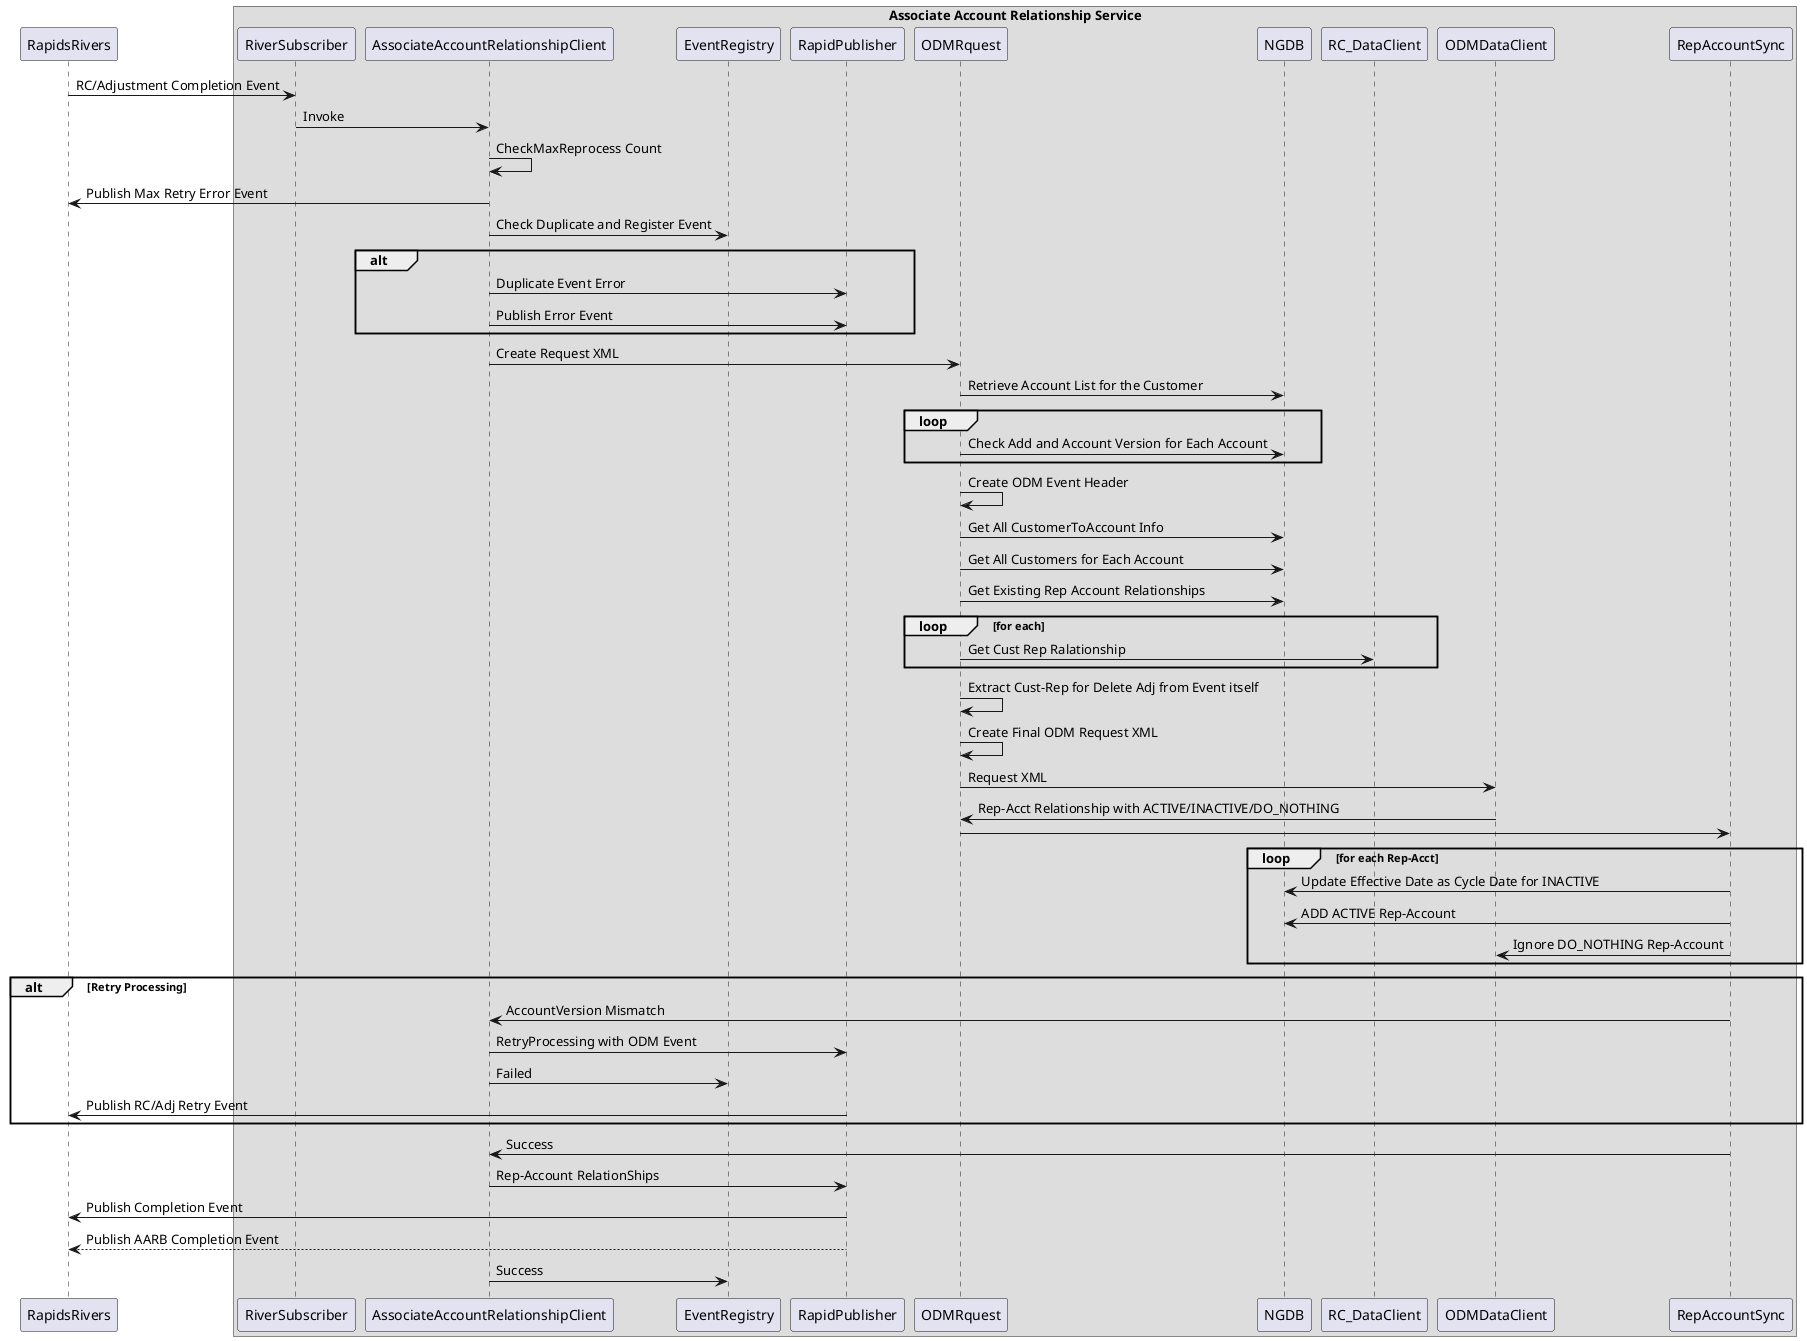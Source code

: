 @startuml "AARBSeq"
RapidsRivers -> RiverSubscriber: RC/Adjustment Completion Event
box "Associate Account Relationship Service" 
participant RiverSubscriber
RiverSubscriber -> AssociateAccountRelationshipClient: Invoke
AssociateAccountRelationshipClient -> AssociateAccountRelationshipClient: CheckMaxReprocess Count
AssociateAccountRelationshipClient -> RapidsRivers : Publish Max Retry Error Event
AssociateAccountRelationshipClient -> EventRegistry: Check Duplicate and Register Event
alt
AssociateAccountRelationshipClient -> RapidPublisher: Duplicate Event Error
AssociateAccountRelationshipClient -> RapidPublisher: Publish Error Event
end
AssociateAccountRelationshipClient -> ODMRquest: Create Request XML
ODMRquest -> NGDB: Retrieve Account List for the Customer
loop
ODMRquest -> NGDB: Check Add and Account Version for Each Account
end
ODMRquest -> ODMRquest : Create ODM Event Header
ODMRquest -> NGDB: Get All CustomerToAccount Info
ODMRquest -> NGDB: Get All Customers for Each Account
ODMRquest -> NGDB: Get Existing Rep Account Relationships
loop for each
ODMRquest -> RC_DataClient: Get Cust Rep Ralationship
end
ODMRquest -> ODMRquest: Extract Cust-Rep for Delete Adj from Event itself
ODMRquest -> ODMRquest: Create Final ODM Request XML
ODMRquest -> ODMDataClient: Request XML
ODMDataClient -> ODMRquest: Rep-Acct Relationship with ACTIVE/INACTIVE/DO_NOTHING
ODMRquest -> RepAccountSync
loop for each Rep-Acct
RepAccountSync -> NGDB : Update Effective Date as Cycle Date for INACTIVE
RepAccountSync -> NGDB : ADD ACTIVE Rep-Account
RepAccountSync -> ODMDataClient : Ignore DO_NOTHING Rep-Account
end
alt Retry Processing
RepAccountSync -> AssociateAccountRelationshipClient: AccountVersion Mismatch
AssociateAccountRelationshipClient -> RapidPublisher: RetryProcessing with ODM Event
AssociateAccountRelationshipClient -> EventRegistry: Failed
RapidPublisher -> RapidsRivers: Publish RC/Adj Retry Event 
end
RepAccountSync -> AssociateAccountRelationshipClient: Success
AssociateAccountRelationshipClient -> RapidPublisher: Rep-Account RelationShips
RapidPublisher -> RapidsRivers: Publish Completion Event 
RapidsRivers <-- RapidPublisher: Publish AARB Completion Event

AssociateAccountRelationshipClient -> EventRegistry: Success

end box
@enduml

